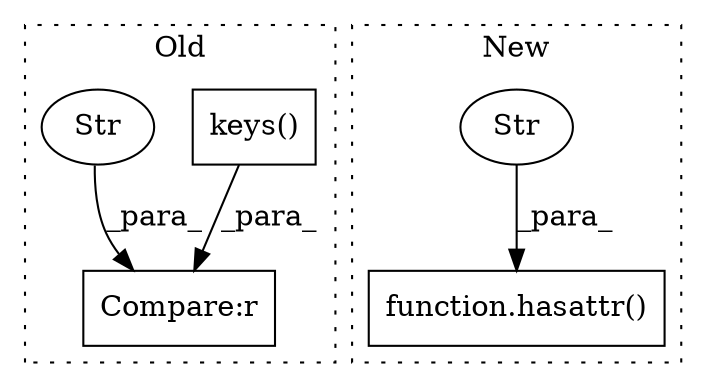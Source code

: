 digraph G {
subgraph cluster0 {
1 [label="keys()" a="75" s="1428" l="23" shape="box"];
4 [label="Compare:r" a="40" s="1415" l="36" shape="box"];
5 [label="Str" a="66" s="1415" l="9" shape="ellipse"];
label = "Old";
style="dotted";
}
subgraph cluster1 {
2 [label="function.hasattr()" a="75" s="3084,3110" l="8,1" shape="box"];
3 [label="Str" a="66" s="3101" l="9" shape="ellipse"];
label = "New";
style="dotted";
}
1 -> 4 [label="_para_"];
3 -> 2 [label="_para_"];
5 -> 4 [label="_para_"];
}